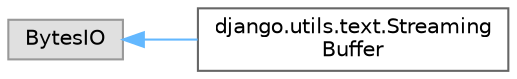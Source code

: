 digraph "Graphical Class Hierarchy"
{
 // LATEX_PDF_SIZE
  bgcolor="transparent";
  edge [fontname=Helvetica,fontsize=10,labelfontname=Helvetica,labelfontsize=10];
  node [fontname=Helvetica,fontsize=10,shape=box,height=0.2,width=0.4];
  rankdir="LR";
  Node0 [id="Node000000",label="BytesIO",height=0.2,width=0.4,color="grey60", fillcolor="#E0E0E0", style="filled",tooltip=" "];
  Node0 -> Node1 [id="edge954_Node000000_Node000001",dir="back",color="steelblue1",style="solid",tooltip=" "];
  Node1 [id="Node000001",label="django.utils.text.Streaming\lBuffer",height=0.2,width=0.4,color="grey40", fillcolor="white", style="filled",URL="$classdjango_1_1utils_1_1text_1_1_streaming_buffer.html",tooltip=" "];
}
